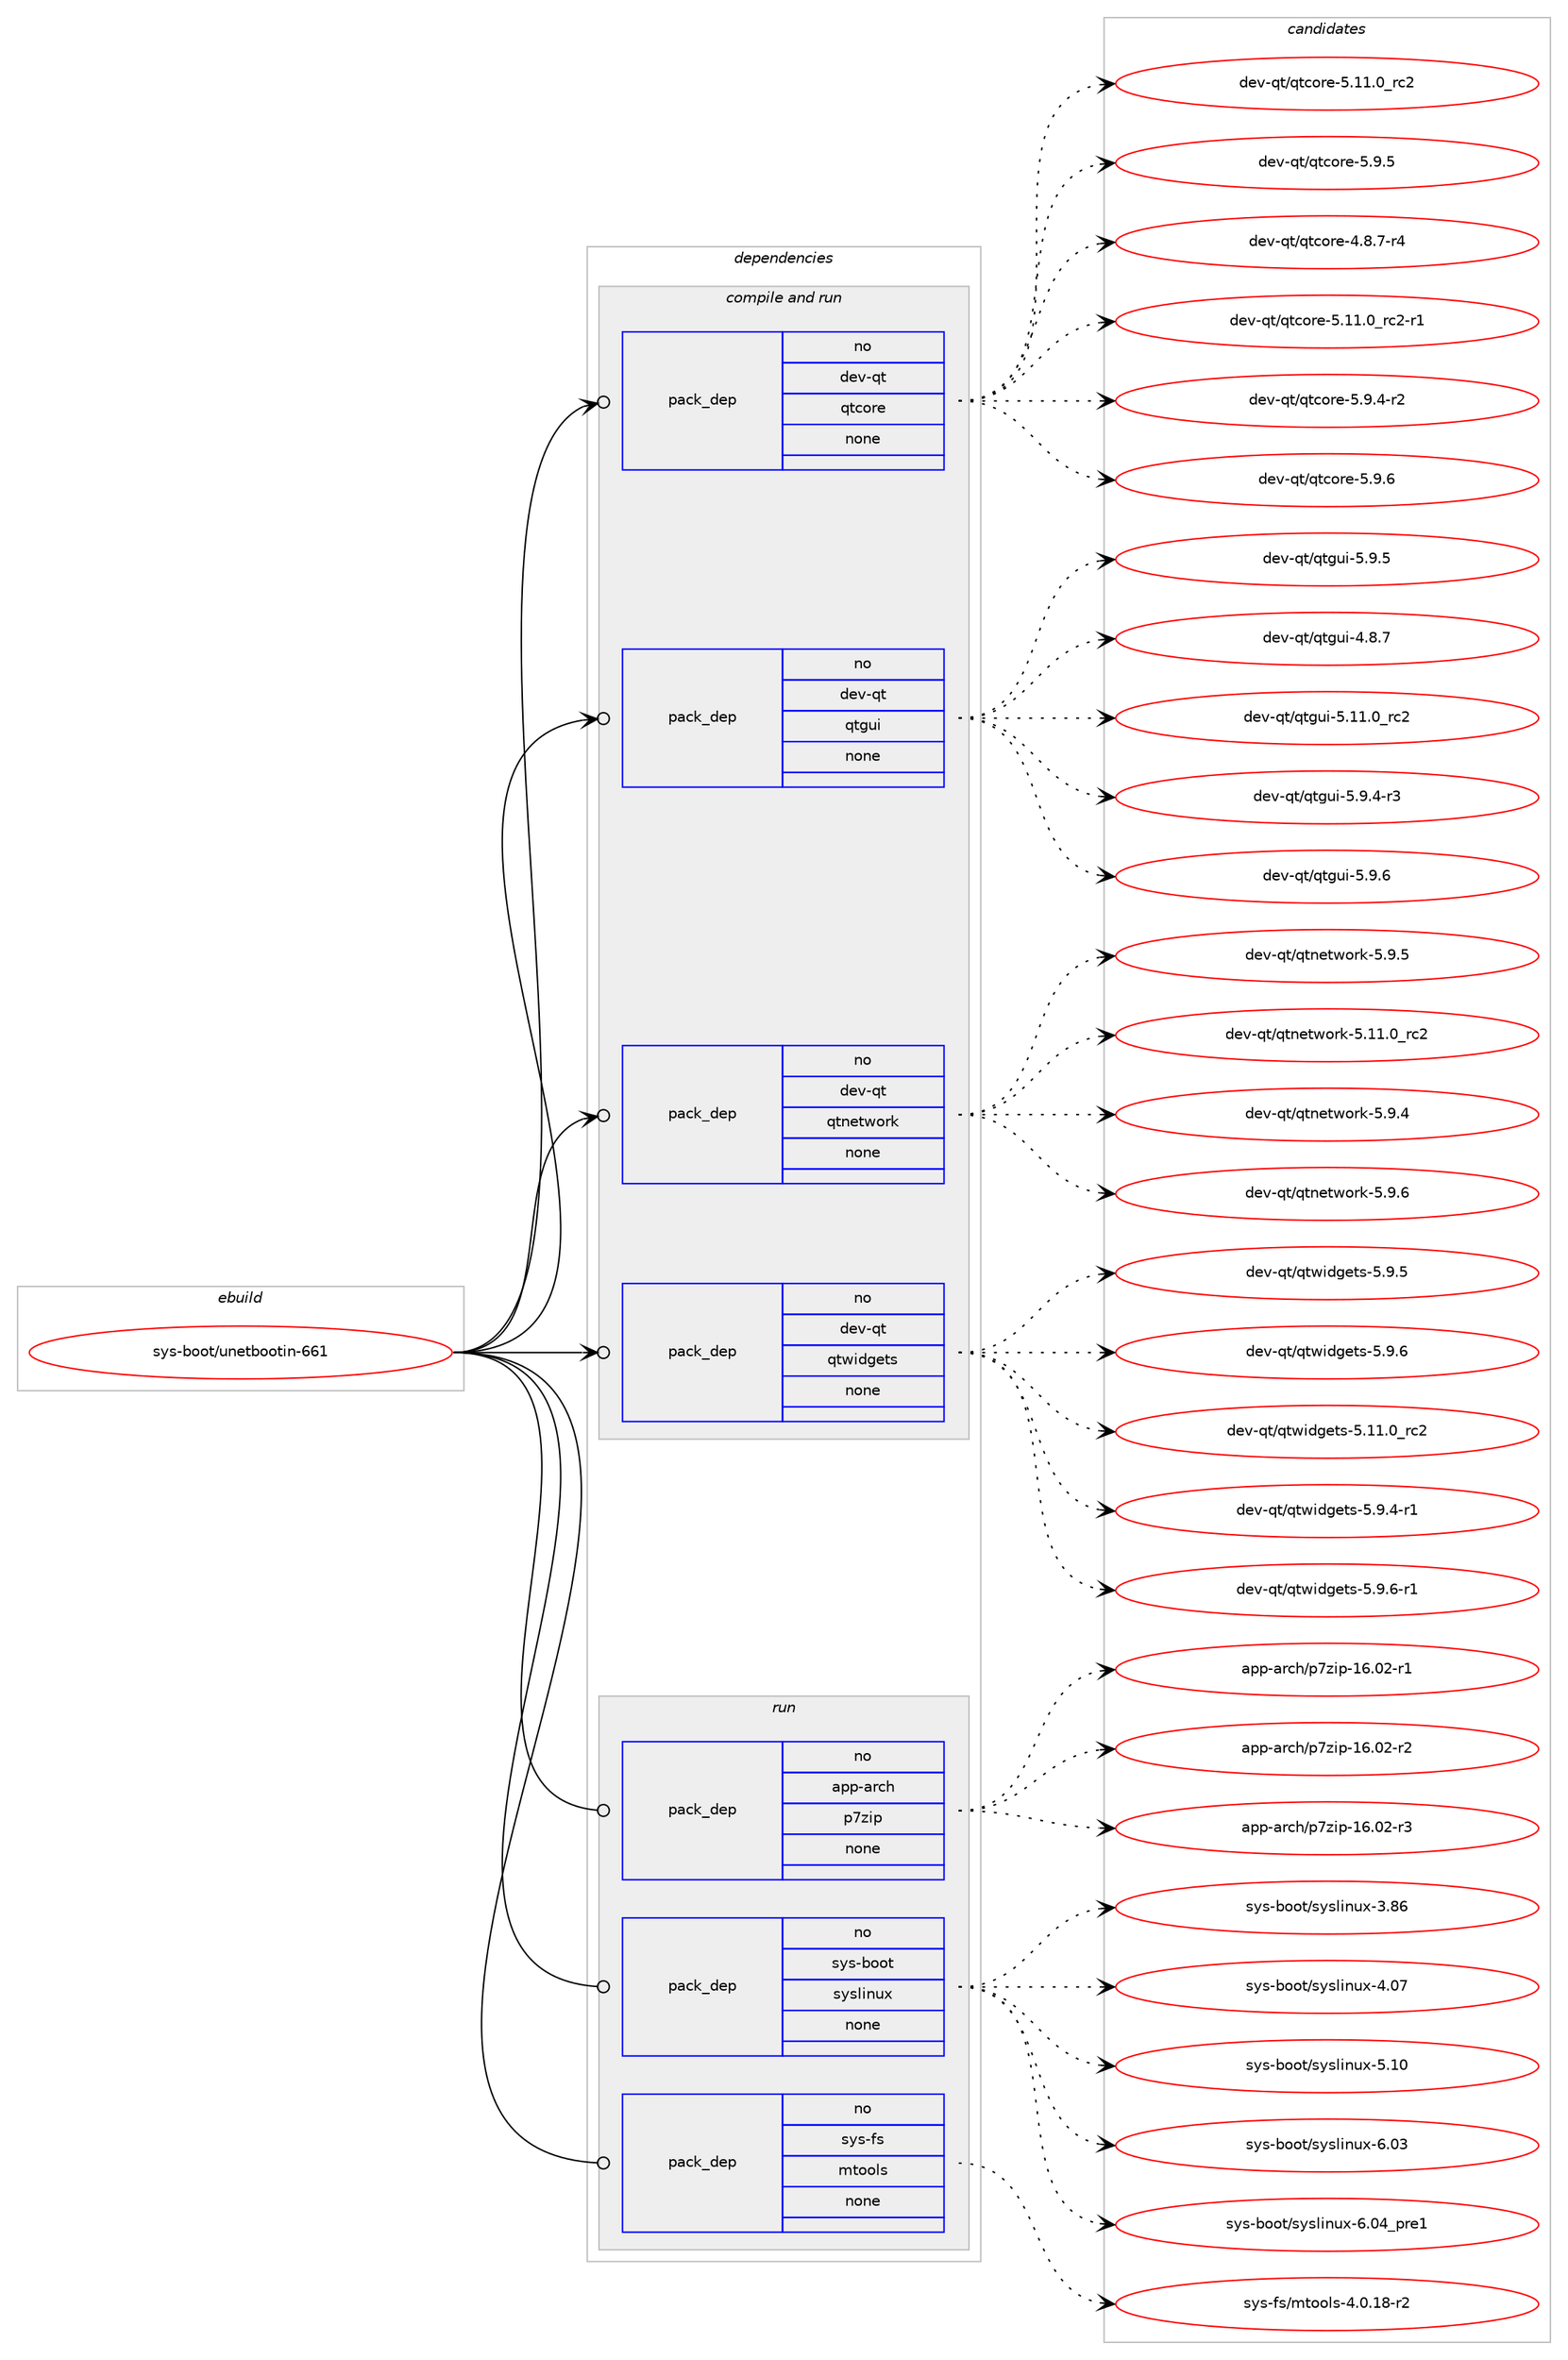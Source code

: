 digraph prolog {

# *************
# Graph options
# *************

newrank=true;
concentrate=true;
compound=true;
graph [rankdir=LR,fontname=Helvetica,fontsize=10,ranksep=1.5];#, ranksep=2.5, nodesep=0.2];
edge  [arrowhead=vee];
node  [fontname=Helvetica,fontsize=10];

# **********
# The ebuild
# **********

subgraph cluster_leftcol {
color=gray;
rank=same;
label=<<i>ebuild</i>>;
id [label="sys-boot/unetbootin-661", color=red, width=4, href="../sys-boot/unetbootin-661.svg"];
}

# ****************
# The dependencies
# ****************

subgraph cluster_midcol {
color=gray;
label=<<i>dependencies</i>>;
subgraph cluster_compile {
fillcolor="#eeeeee";
style=filled;
label=<<i>compile</i>>;
}
subgraph cluster_compileandrun {
fillcolor="#eeeeee";
style=filled;
label=<<i>compile and run</i>>;
subgraph pack3727 {
dependency5009 [label=<<TABLE BORDER="0" CELLBORDER="1" CELLSPACING="0" CELLPADDING="4" WIDTH="220"><TR><TD ROWSPAN="6" CELLPADDING="30">pack_dep</TD></TR><TR><TD WIDTH="110">no</TD></TR><TR><TD>dev-qt</TD></TR><TR><TD>qtcore</TD></TR><TR><TD>none</TD></TR><TR><TD></TD></TR></TABLE>>, shape=none, color=blue];
}
id:e -> dependency5009:w [weight=20,style="solid",arrowhead="odotvee"];
subgraph pack3728 {
dependency5010 [label=<<TABLE BORDER="0" CELLBORDER="1" CELLSPACING="0" CELLPADDING="4" WIDTH="220"><TR><TD ROWSPAN="6" CELLPADDING="30">pack_dep</TD></TR><TR><TD WIDTH="110">no</TD></TR><TR><TD>dev-qt</TD></TR><TR><TD>qtgui</TD></TR><TR><TD>none</TD></TR><TR><TD></TD></TR></TABLE>>, shape=none, color=blue];
}
id:e -> dependency5010:w [weight=20,style="solid",arrowhead="odotvee"];
subgraph pack3729 {
dependency5011 [label=<<TABLE BORDER="0" CELLBORDER="1" CELLSPACING="0" CELLPADDING="4" WIDTH="220"><TR><TD ROWSPAN="6" CELLPADDING="30">pack_dep</TD></TR><TR><TD WIDTH="110">no</TD></TR><TR><TD>dev-qt</TD></TR><TR><TD>qtnetwork</TD></TR><TR><TD>none</TD></TR><TR><TD></TD></TR></TABLE>>, shape=none, color=blue];
}
id:e -> dependency5011:w [weight=20,style="solid",arrowhead="odotvee"];
subgraph pack3730 {
dependency5012 [label=<<TABLE BORDER="0" CELLBORDER="1" CELLSPACING="0" CELLPADDING="4" WIDTH="220"><TR><TD ROWSPAN="6" CELLPADDING="30">pack_dep</TD></TR><TR><TD WIDTH="110">no</TD></TR><TR><TD>dev-qt</TD></TR><TR><TD>qtwidgets</TD></TR><TR><TD>none</TD></TR><TR><TD></TD></TR></TABLE>>, shape=none, color=blue];
}
id:e -> dependency5012:w [weight=20,style="solid",arrowhead="odotvee"];
}
subgraph cluster_run {
fillcolor="#eeeeee";
style=filled;
label=<<i>run</i>>;
subgraph pack3731 {
dependency5013 [label=<<TABLE BORDER="0" CELLBORDER="1" CELLSPACING="0" CELLPADDING="4" WIDTH="220"><TR><TD ROWSPAN="6" CELLPADDING="30">pack_dep</TD></TR><TR><TD WIDTH="110">no</TD></TR><TR><TD>app-arch</TD></TR><TR><TD>p7zip</TD></TR><TR><TD>none</TD></TR><TR><TD></TD></TR></TABLE>>, shape=none, color=blue];
}
id:e -> dependency5013:w [weight=20,style="solid",arrowhead="odot"];
subgraph pack3732 {
dependency5014 [label=<<TABLE BORDER="0" CELLBORDER="1" CELLSPACING="0" CELLPADDING="4" WIDTH="220"><TR><TD ROWSPAN="6" CELLPADDING="30">pack_dep</TD></TR><TR><TD WIDTH="110">no</TD></TR><TR><TD>sys-boot</TD></TR><TR><TD>syslinux</TD></TR><TR><TD>none</TD></TR><TR><TD></TD></TR></TABLE>>, shape=none, color=blue];
}
id:e -> dependency5014:w [weight=20,style="solid",arrowhead="odot"];
subgraph pack3733 {
dependency5015 [label=<<TABLE BORDER="0" CELLBORDER="1" CELLSPACING="0" CELLPADDING="4" WIDTH="220"><TR><TD ROWSPAN="6" CELLPADDING="30">pack_dep</TD></TR><TR><TD WIDTH="110">no</TD></TR><TR><TD>sys-fs</TD></TR><TR><TD>mtools</TD></TR><TR><TD>none</TD></TR><TR><TD></TD></TR></TABLE>>, shape=none, color=blue];
}
id:e -> dependency5015:w [weight=20,style="solid",arrowhead="odot"];
}
}

# **************
# The candidates
# **************

subgraph cluster_choices {
rank=same;
color=gray;
label=<<i>candidates</i>>;

subgraph choice3727 {
color=black;
nodesep=1;
choice10010111845113116471131169911111410145534649494648951149950 [label="dev-qt/qtcore-5.11.0_rc2", color=red, width=4,href="../dev-qt/qtcore-5.11.0_rc2.svg"];
choice100101118451131164711311699111114101455346574653 [label="dev-qt/qtcore-5.9.5", color=red, width=4,href="../dev-qt/qtcore-5.9.5.svg"];
choice1001011184511311647113116991111141014552465646554511452 [label="dev-qt/qtcore-4.8.7-r4", color=red, width=4,href="../dev-qt/qtcore-4.8.7-r4.svg"];
choice100101118451131164711311699111114101455346494946489511499504511449 [label="dev-qt/qtcore-5.11.0_rc2-r1", color=red, width=4,href="../dev-qt/qtcore-5.11.0_rc2-r1.svg"];
choice1001011184511311647113116991111141014553465746524511450 [label="dev-qt/qtcore-5.9.4-r2", color=red, width=4,href="../dev-qt/qtcore-5.9.4-r2.svg"];
choice100101118451131164711311699111114101455346574654 [label="dev-qt/qtcore-5.9.6", color=red, width=4,href="../dev-qt/qtcore-5.9.6.svg"];
dependency5009:e -> choice10010111845113116471131169911111410145534649494648951149950:w [style=dotted,weight="100"];
dependency5009:e -> choice100101118451131164711311699111114101455346574653:w [style=dotted,weight="100"];
dependency5009:e -> choice1001011184511311647113116991111141014552465646554511452:w [style=dotted,weight="100"];
dependency5009:e -> choice100101118451131164711311699111114101455346494946489511499504511449:w [style=dotted,weight="100"];
dependency5009:e -> choice1001011184511311647113116991111141014553465746524511450:w [style=dotted,weight="100"];
dependency5009:e -> choice100101118451131164711311699111114101455346574654:w [style=dotted,weight="100"];
}
subgraph choice3728 {
color=black;
nodesep=1;
choice1001011184511311647113116103117105455346574653 [label="dev-qt/qtgui-5.9.5", color=red, width=4,href="../dev-qt/qtgui-5.9.5.svg"];
choice1001011184511311647113116103117105455246564655 [label="dev-qt/qtgui-4.8.7", color=red, width=4,href="../dev-qt/qtgui-4.8.7.svg"];
choice100101118451131164711311610311710545534649494648951149950 [label="dev-qt/qtgui-5.11.0_rc2", color=red, width=4,href="../dev-qt/qtgui-5.11.0_rc2.svg"];
choice10010111845113116471131161031171054553465746524511451 [label="dev-qt/qtgui-5.9.4-r3", color=red, width=4,href="../dev-qt/qtgui-5.9.4-r3.svg"];
choice1001011184511311647113116103117105455346574654 [label="dev-qt/qtgui-5.9.6", color=red, width=4,href="../dev-qt/qtgui-5.9.6.svg"];
dependency5010:e -> choice1001011184511311647113116103117105455346574653:w [style=dotted,weight="100"];
dependency5010:e -> choice1001011184511311647113116103117105455246564655:w [style=dotted,weight="100"];
dependency5010:e -> choice100101118451131164711311610311710545534649494648951149950:w [style=dotted,weight="100"];
dependency5010:e -> choice10010111845113116471131161031171054553465746524511451:w [style=dotted,weight="100"];
dependency5010:e -> choice1001011184511311647113116103117105455346574654:w [style=dotted,weight="100"];
}
subgraph choice3729 {
color=black;
nodesep=1;
choice1001011184511311647113116110101116119111114107455346574653 [label="dev-qt/qtnetwork-5.9.5", color=red, width=4,href="../dev-qt/qtnetwork-5.9.5.svg"];
choice100101118451131164711311611010111611911111410745534649494648951149950 [label="dev-qt/qtnetwork-5.11.0_rc2", color=red, width=4,href="../dev-qt/qtnetwork-5.11.0_rc2.svg"];
choice1001011184511311647113116110101116119111114107455346574652 [label="dev-qt/qtnetwork-5.9.4", color=red, width=4,href="../dev-qt/qtnetwork-5.9.4.svg"];
choice1001011184511311647113116110101116119111114107455346574654 [label="dev-qt/qtnetwork-5.9.6", color=red, width=4,href="../dev-qt/qtnetwork-5.9.6.svg"];
dependency5011:e -> choice1001011184511311647113116110101116119111114107455346574653:w [style=dotted,weight="100"];
dependency5011:e -> choice100101118451131164711311611010111611911111410745534649494648951149950:w [style=dotted,weight="100"];
dependency5011:e -> choice1001011184511311647113116110101116119111114107455346574652:w [style=dotted,weight="100"];
dependency5011:e -> choice1001011184511311647113116110101116119111114107455346574654:w [style=dotted,weight="100"];
}
subgraph choice3730 {
color=black;
nodesep=1;
choice1001011184511311647113116119105100103101116115455346574653 [label="dev-qt/qtwidgets-5.9.5", color=red, width=4,href="../dev-qt/qtwidgets-5.9.5.svg"];
choice1001011184511311647113116119105100103101116115455346574654 [label="dev-qt/qtwidgets-5.9.6", color=red, width=4,href="../dev-qt/qtwidgets-5.9.6.svg"];
choice100101118451131164711311611910510010310111611545534649494648951149950 [label="dev-qt/qtwidgets-5.11.0_rc2", color=red, width=4,href="../dev-qt/qtwidgets-5.11.0_rc2.svg"];
choice10010111845113116471131161191051001031011161154553465746524511449 [label="dev-qt/qtwidgets-5.9.4-r1", color=red, width=4,href="../dev-qt/qtwidgets-5.9.4-r1.svg"];
choice10010111845113116471131161191051001031011161154553465746544511449 [label="dev-qt/qtwidgets-5.9.6-r1", color=red, width=4,href="../dev-qt/qtwidgets-5.9.6-r1.svg"];
dependency5012:e -> choice1001011184511311647113116119105100103101116115455346574653:w [style=dotted,weight="100"];
dependency5012:e -> choice1001011184511311647113116119105100103101116115455346574654:w [style=dotted,weight="100"];
dependency5012:e -> choice100101118451131164711311611910510010310111611545534649494648951149950:w [style=dotted,weight="100"];
dependency5012:e -> choice10010111845113116471131161191051001031011161154553465746524511449:w [style=dotted,weight="100"];
dependency5012:e -> choice10010111845113116471131161191051001031011161154553465746544511449:w [style=dotted,weight="100"];
}
subgraph choice3731 {
color=black;
nodesep=1;
choice9711211245971149910447112551221051124549544648504511449 [label="app-arch/p7zip-16.02-r1", color=red, width=4,href="../app-arch/p7zip-16.02-r1.svg"];
choice9711211245971149910447112551221051124549544648504511450 [label="app-arch/p7zip-16.02-r2", color=red, width=4,href="../app-arch/p7zip-16.02-r2.svg"];
choice9711211245971149910447112551221051124549544648504511451 [label="app-arch/p7zip-16.02-r3", color=red, width=4,href="../app-arch/p7zip-16.02-r3.svg"];
dependency5013:e -> choice9711211245971149910447112551221051124549544648504511449:w [style=dotted,weight="100"];
dependency5013:e -> choice9711211245971149910447112551221051124549544648504511450:w [style=dotted,weight="100"];
dependency5013:e -> choice9711211245971149910447112551221051124549544648504511451:w [style=dotted,weight="100"];
}
subgraph choice3732 {
color=black;
nodesep=1;
choice1151211154598111111116471151211151081051101171204551465654 [label="sys-boot/syslinux-3.86", color=red, width=4,href="../sys-boot/syslinux-3.86.svg"];
choice1151211154598111111116471151211151081051101171204552464855 [label="sys-boot/syslinux-4.07", color=red, width=4,href="../sys-boot/syslinux-4.07.svg"];
choice1151211154598111111116471151211151081051101171204553464948 [label="sys-boot/syslinux-5.10", color=red, width=4,href="../sys-boot/syslinux-5.10.svg"];
choice1151211154598111111116471151211151081051101171204554464851 [label="sys-boot/syslinux-6.03", color=red, width=4,href="../sys-boot/syslinux-6.03.svg"];
choice11512111545981111111164711512111510810511011712045544648529511211410149 [label="sys-boot/syslinux-6.04_pre1", color=red, width=4,href="../sys-boot/syslinux-6.04_pre1.svg"];
dependency5014:e -> choice1151211154598111111116471151211151081051101171204551465654:w [style=dotted,weight="100"];
dependency5014:e -> choice1151211154598111111116471151211151081051101171204552464855:w [style=dotted,weight="100"];
dependency5014:e -> choice1151211154598111111116471151211151081051101171204553464948:w [style=dotted,weight="100"];
dependency5014:e -> choice1151211154598111111116471151211151081051101171204554464851:w [style=dotted,weight="100"];
dependency5014:e -> choice11512111545981111111164711512111510810511011712045544648529511211410149:w [style=dotted,weight="100"];
}
subgraph choice3733 {
color=black;
nodesep=1;
choice1151211154510211547109116111111108115455246484649564511450 [label="sys-fs/mtools-4.0.18-r2", color=red, width=4,href="../sys-fs/mtools-4.0.18-r2.svg"];
dependency5015:e -> choice1151211154510211547109116111111108115455246484649564511450:w [style=dotted,weight="100"];
}
}

}
